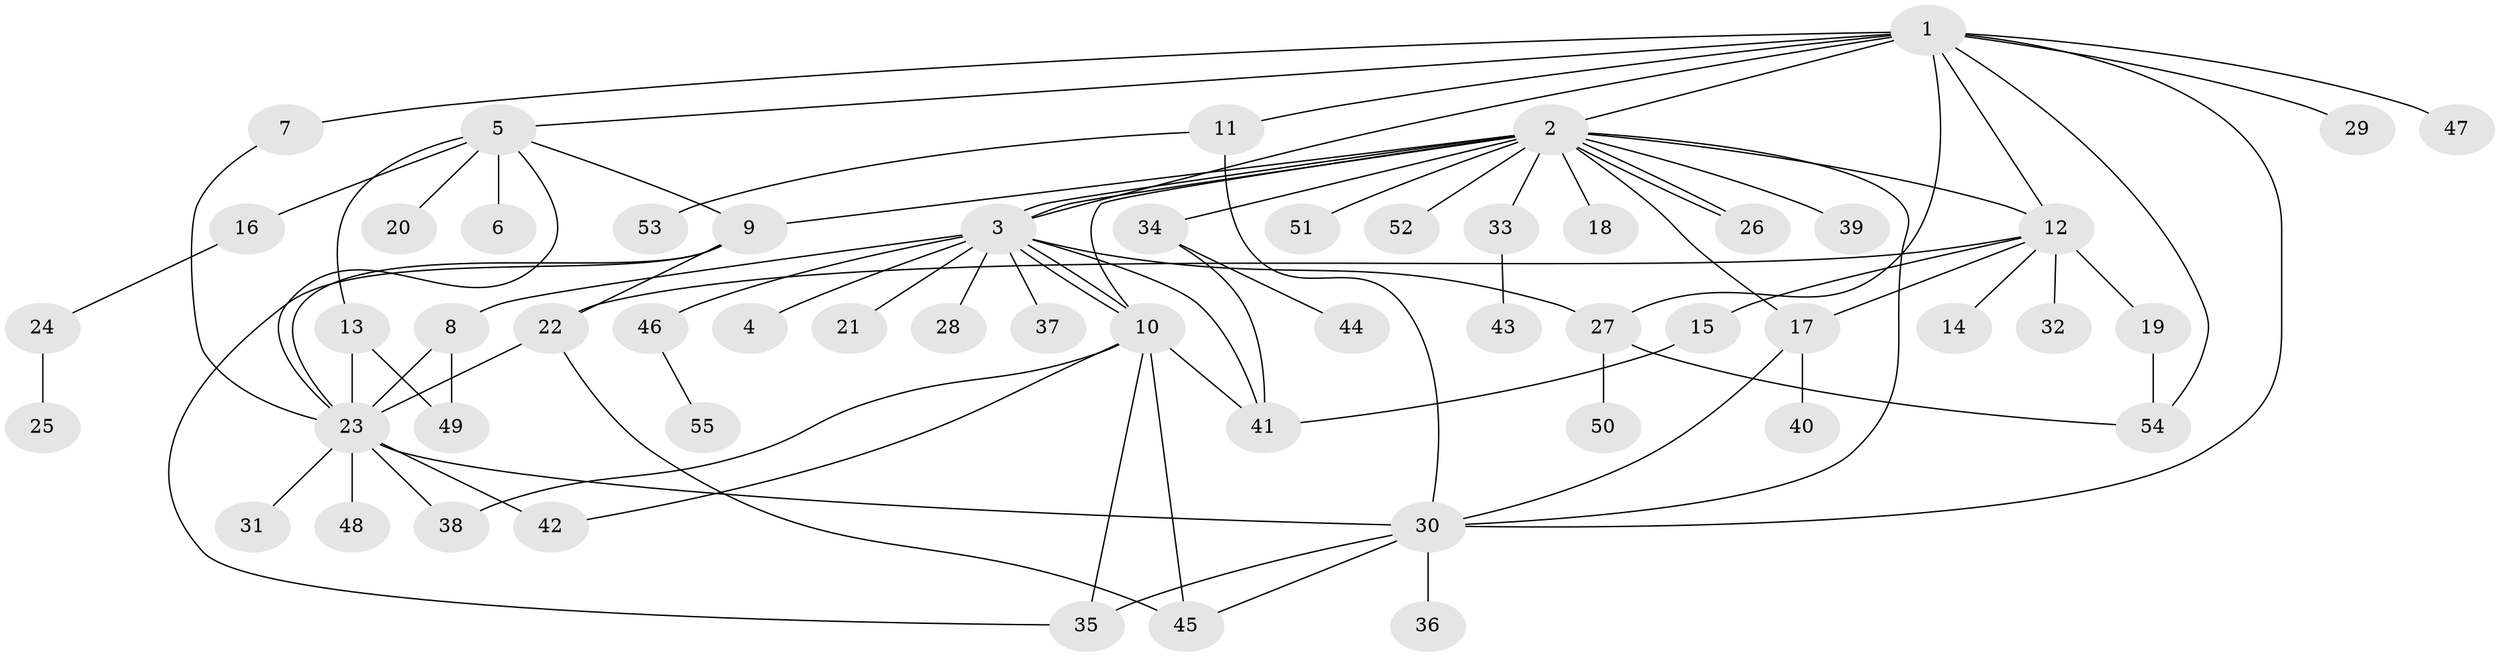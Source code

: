 // Generated by graph-tools (version 1.1) at 2025/50/03/09/25 03:50:00]
// undirected, 55 vertices, 85 edges
graph export_dot {
graph [start="1"]
  node [color=gray90,style=filled];
  1;
  2;
  3;
  4;
  5;
  6;
  7;
  8;
  9;
  10;
  11;
  12;
  13;
  14;
  15;
  16;
  17;
  18;
  19;
  20;
  21;
  22;
  23;
  24;
  25;
  26;
  27;
  28;
  29;
  30;
  31;
  32;
  33;
  34;
  35;
  36;
  37;
  38;
  39;
  40;
  41;
  42;
  43;
  44;
  45;
  46;
  47;
  48;
  49;
  50;
  51;
  52;
  53;
  54;
  55;
  1 -- 2;
  1 -- 3;
  1 -- 5;
  1 -- 7;
  1 -- 11;
  1 -- 12;
  1 -- 27;
  1 -- 29;
  1 -- 30;
  1 -- 47;
  1 -- 54;
  2 -- 3;
  2 -- 3;
  2 -- 9;
  2 -- 10;
  2 -- 12;
  2 -- 17;
  2 -- 18;
  2 -- 26;
  2 -- 26;
  2 -- 30;
  2 -- 33;
  2 -- 34;
  2 -- 39;
  2 -- 51;
  2 -- 52;
  3 -- 4;
  3 -- 8;
  3 -- 10;
  3 -- 10;
  3 -- 21;
  3 -- 27;
  3 -- 28;
  3 -- 37;
  3 -- 41;
  3 -- 46;
  5 -- 6;
  5 -- 9;
  5 -- 13;
  5 -- 16;
  5 -- 20;
  5 -- 23;
  7 -- 23;
  8 -- 23;
  8 -- 49;
  9 -- 22;
  9 -- 23;
  9 -- 35;
  10 -- 35;
  10 -- 38;
  10 -- 41;
  10 -- 42;
  10 -- 45;
  11 -- 30;
  11 -- 53;
  12 -- 14;
  12 -- 15;
  12 -- 17;
  12 -- 19;
  12 -- 22;
  12 -- 32;
  13 -- 23;
  13 -- 49;
  15 -- 41;
  16 -- 24;
  17 -- 30;
  17 -- 40;
  19 -- 54;
  22 -- 23;
  22 -- 45;
  23 -- 30;
  23 -- 31;
  23 -- 38;
  23 -- 42;
  23 -- 48;
  24 -- 25;
  27 -- 50;
  27 -- 54;
  30 -- 35;
  30 -- 36;
  30 -- 45;
  33 -- 43;
  34 -- 41;
  34 -- 44;
  46 -- 55;
}
